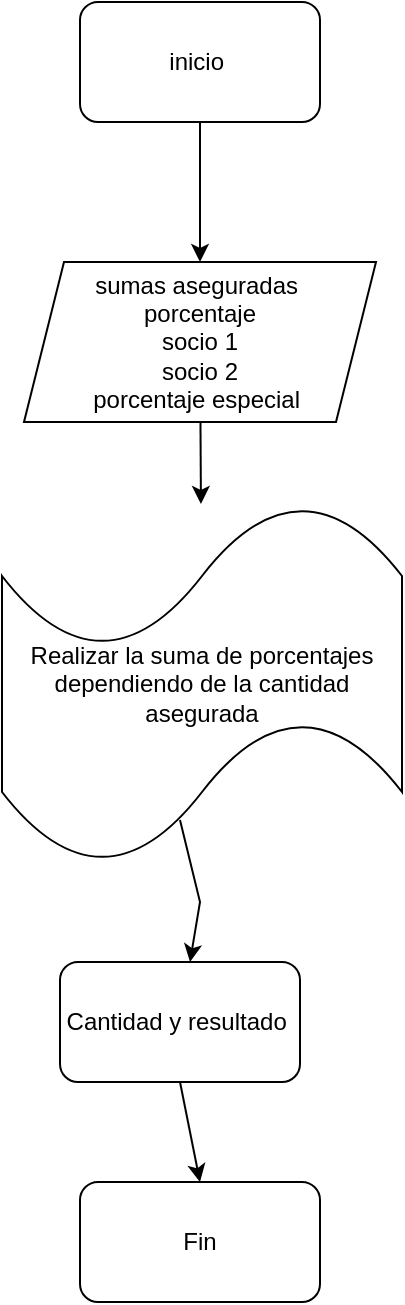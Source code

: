 <mxfile version="21.6.6" type="device">
  <diagram name="Página-1" id="PnFke3GCH2YxdIMM-IYn">
    <mxGraphModel dx="1035" dy="553" grid="1" gridSize="10" guides="1" tooltips="1" connect="1" arrows="1" fold="1" page="1" pageScale="1" pageWidth="827" pageHeight="1169" math="0" shadow="0">
      <root>
        <mxCell id="0" />
        <mxCell id="1" parent="0" />
        <mxCell id="Dyu-HOArihcO8BmIo8gu-1" value="inicio&amp;nbsp;" style="rounded=1;whiteSpace=wrap;html=1;" vertex="1" parent="1">
          <mxGeometry x="300" y="50" width="120" height="60" as="geometry" />
        </mxCell>
        <mxCell id="Dyu-HOArihcO8BmIo8gu-2" value="" style="endArrow=classic;html=1;rounded=0;" edge="1" parent="1">
          <mxGeometry width="50" height="50" relative="1" as="geometry">
            <mxPoint x="360" y="110" as="sourcePoint" />
            <mxPoint x="360" y="180" as="targetPoint" />
            <Array as="points">
              <mxPoint x="360" y="130" />
              <mxPoint x="360" y="140" />
            </Array>
          </mxGeometry>
        </mxCell>
        <mxCell id="Dyu-HOArihcO8BmIo8gu-3" value="sumas aseguradas&amp;nbsp;&lt;br&gt;porcentaje&lt;br&gt;socio 1&lt;br&gt;socio 2&lt;br&gt;porcentaje especial&amp;nbsp;" style="shape=parallelogram;perimeter=parallelogramPerimeter;whiteSpace=wrap;html=1;fixedSize=1;" vertex="1" parent="1">
          <mxGeometry x="272" y="180" width="176" height="80" as="geometry" />
        </mxCell>
        <mxCell id="Dyu-HOArihcO8BmIo8gu-4" value="Realizar la suma de porcentajes dependiendo de la cantidad asegurada" style="shape=tape;whiteSpace=wrap;html=1;" vertex="1" parent="1">
          <mxGeometry x="261" y="301" width="200" height="180" as="geometry" />
        </mxCell>
        <mxCell id="Dyu-HOArihcO8BmIo8gu-5" value="" style="endArrow=classic;html=1;rounded=0;" edge="1" parent="1" source="Dyu-HOArihcO8BmIo8gu-3" target="Dyu-HOArihcO8BmIo8gu-4">
          <mxGeometry width="50" height="50" relative="1" as="geometry">
            <mxPoint x="320" y="330" as="sourcePoint" />
            <mxPoint x="370" y="280" as="targetPoint" />
          </mxGeometry>
        </mxCell>
        <mxCell id="Dyu-HOArihcO8BmIo8gu-6" value="Cantidad y resultado&amp;nbsp;" style="rounded=1;whiteSpace=wrap;html=1;" vertex="1" parent="1">
          <mxGeometry x="290" y="530" width="120" height="60" as="geometry" />
        </mxCell>
        <mxCell id="Dyu-HOArihcO8BmIo8gu-7" value="" style="endArrow=classic;html=1;rounded=0;exitX=0.445;exitY=0.878;exitDx=0;exitDy=0;exitPerimeter=0;" edge="1" parent="1" source="Dyu-HOArihcO8BmIo8gu-4" target="Dyu-HOArihcO8BmIo8gu-6">
          <mxGeometry width="50" height="50" relative="1" as="geometry">
            <mxPoint x="360" y="510" as="sourcePoint" />
            <mxPoint x="370" y="380" as="targetPoint" />
            <Array as="points">
              <mxPoint x="360" y="500" />
            </Array>
          </mxGeometry>
        </mxCell>
        <mxCell id="Dyu-HOArihcO8BmIo8gu-9" value="Fin" style="rounded=1;whiteSpace=wrap;html=1;" vertex="1" parent="1">
          <mxGeometry x="300" y="640" width="120" height="60" as="geometry" />
        </mxCell>
        <mxCell id="Dyu-HOArihcO8BmIo8gu-10" value="" style="endArrow=classic;html=1;rounded=0;exitX=0.5;exitY=1;exitDx=0;exitDy=0;entryX=0.5;entryY=0;entryDx=0;entryDy=0;" edge="1" parent="1" source="Dyu-HOArihcO8BmIo8gu-6" target="Dyu-HOArihcO8BmIo8gu-9">
          <mxGeometry width="50" height="50" relative="1" as="geometry">
            <mxPoint x="390" y="670" as="sourcePoint" />
            <mxPoint x="440" y="620" as="targetPoint" />
          </mxGeometry>
        </mxCell>
      </root>
    </mxGraphModel>
  </diagram>
</mxfile>

